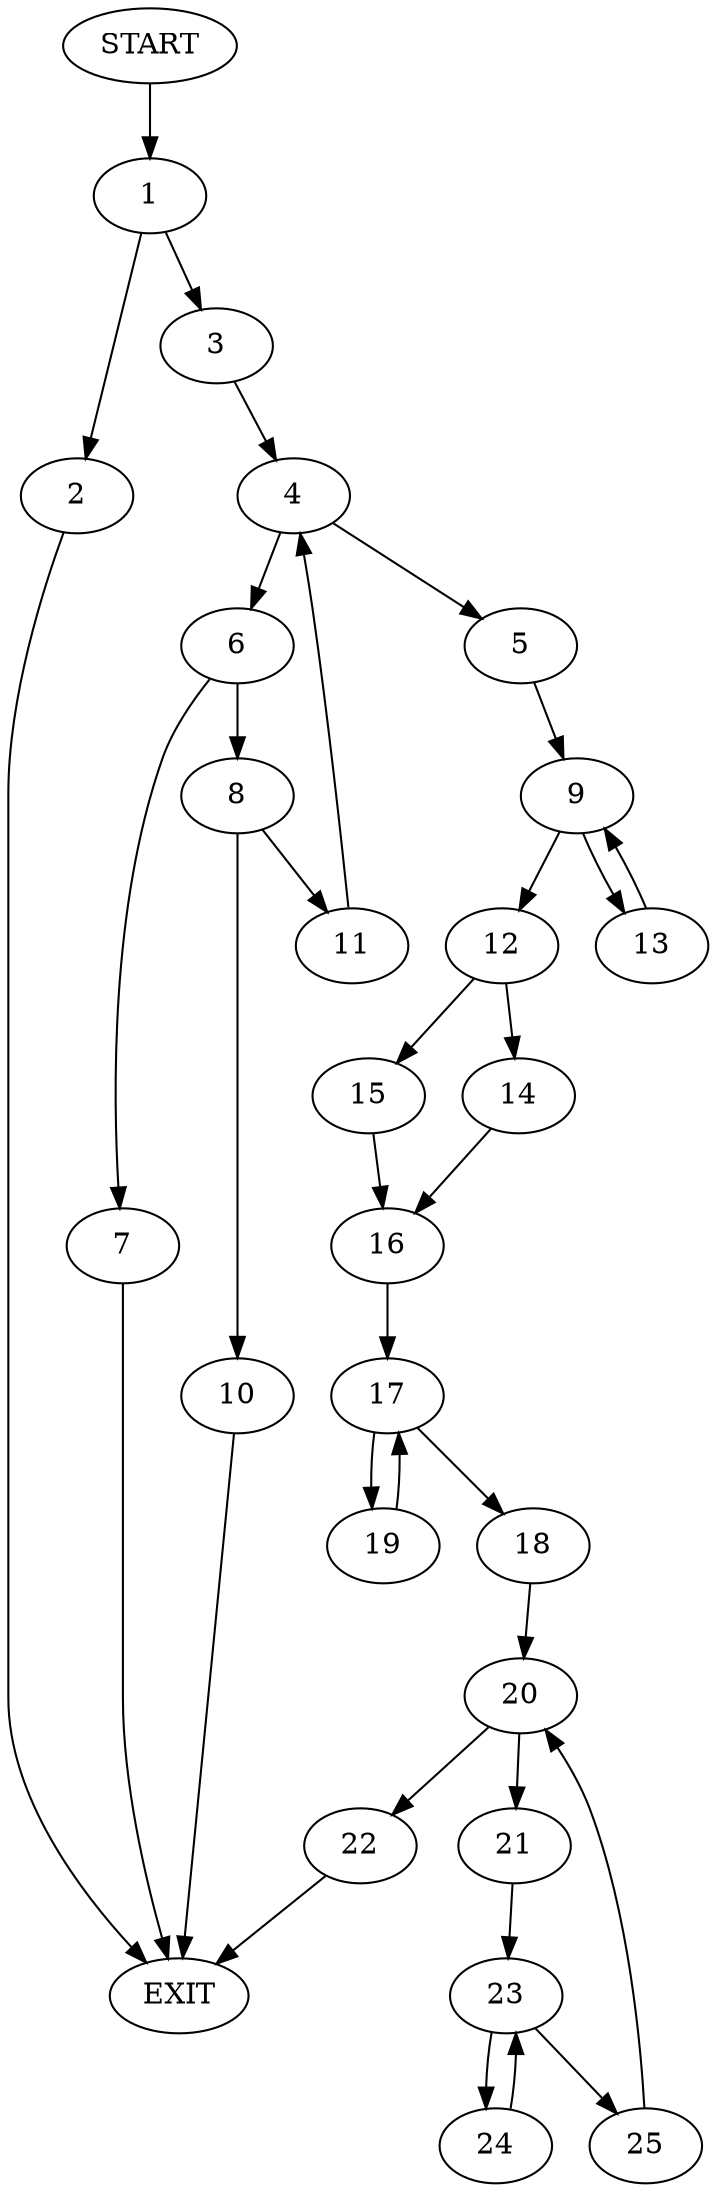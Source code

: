 digraph {
0 [label="START"]
26 [label="EXIT"]
0 -> 1
1 -> 2
1 -> 3
2 -> 26
3 -> 4
4 -> 5
4 -> 6
6 -> 7
6 -> 8
5 -> 9
8 -> 10
8 -> 11
7 -> 26
10 -> 26
11 -> 4
9 -> 12
9 -> 13
12 -> 14
12 -> 15
13 -> 9
15 -> 16
14 -> 16
16 -> 17
17 -> 18
17 -> 19
18 -> 20
19 -> 17
20 -> 21
20 -> 22
22 -> 26
21 -> 23
23 -> 24
23 -> 25
24 -> 23
25 -> 20
}
